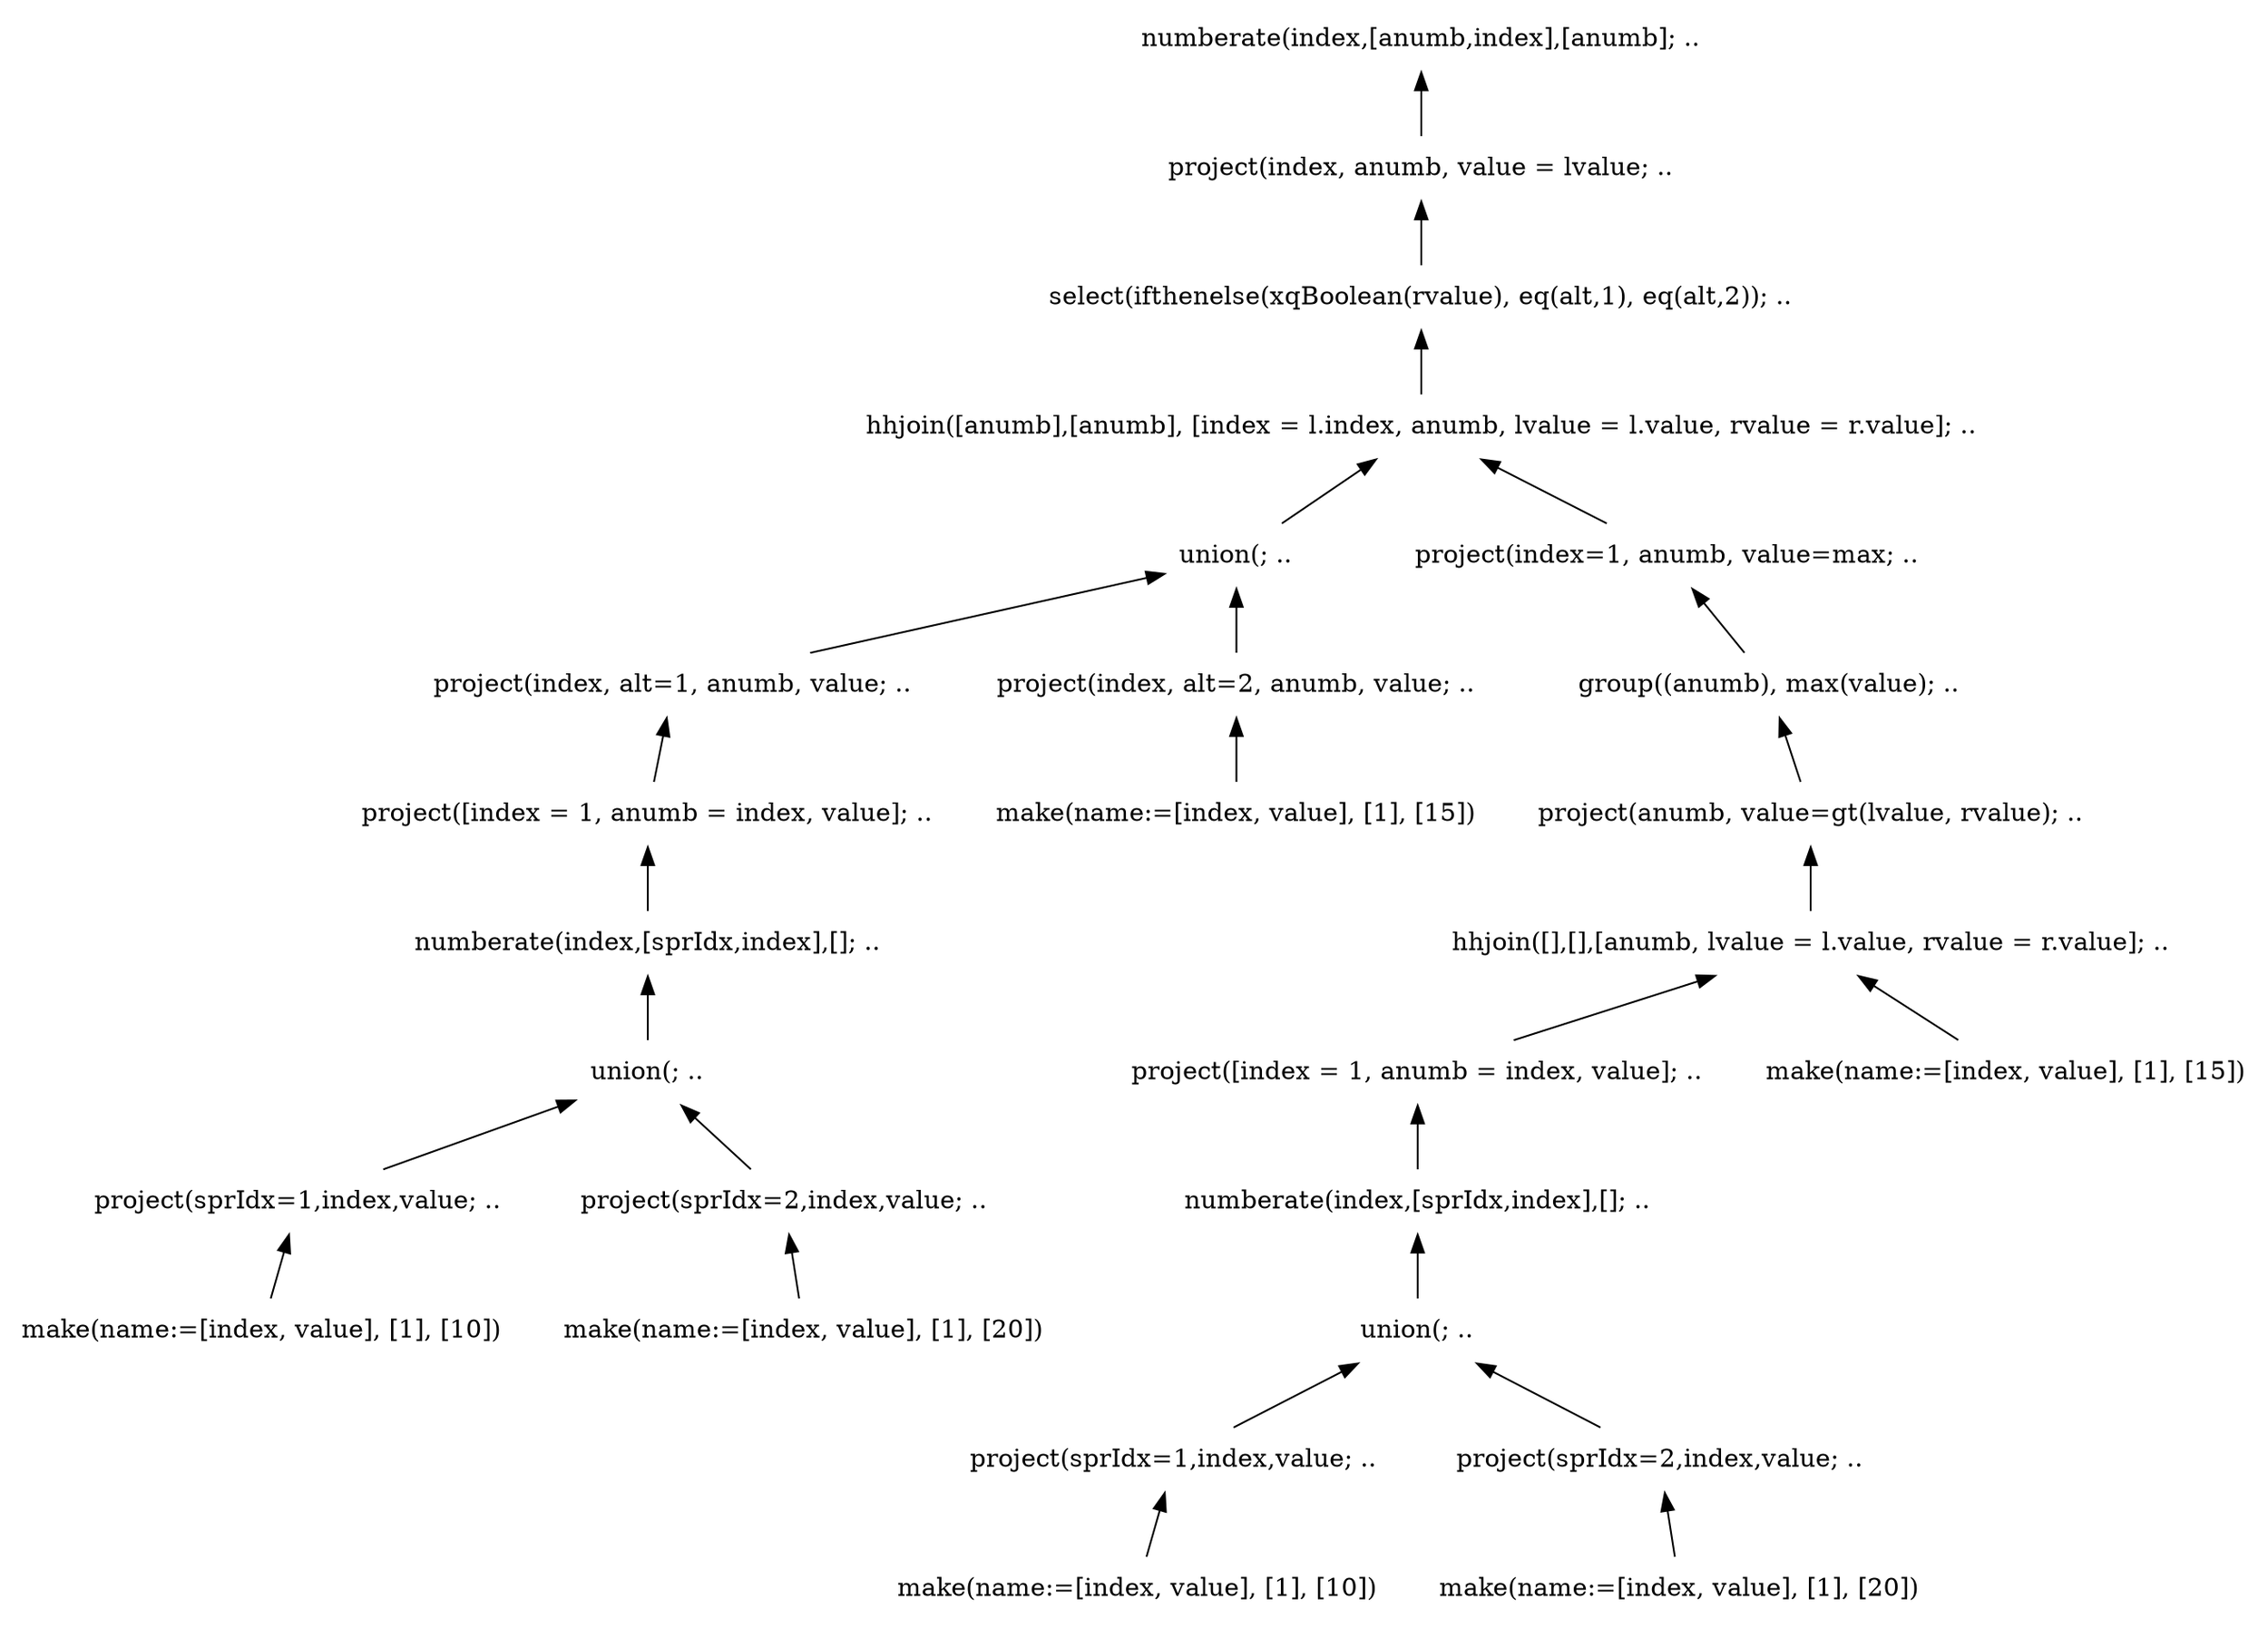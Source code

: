 digraph AST {
edge [color=black, dir=both, weight=1, fontcolor=black, arrowhead=none, arrowtail=normal]
node [shape=plaintext]
  numberate1 -> project2
    project2 -> select3
      select3 -> hhjoin4
        hhjoin4 -> union5
          union5 -> project6
            project6 -> project7
              project7 -> numberate8
                numberate8 -> union9
                  union9 -> project10
                    project10 -> make11
make11 [label="make(name:=[index, value], [1], [10])"]
project10 [label="project(sprIdx=1,index,value; .."]
                    union9 -> project12
                      project12 -> make13
make13 [label="make(name:=[index, value], [1], [20])"]
project12 [label="project(sprIdx=2,index,value; .."]
union9 [label="union(; .."]
numberate8 [label="numberate(index,[sprIdx,index],[]; .."]
project7 [label="project([index = 1, anumb = index, value]; .."]
project6 [label="project(index, alt=1, anumb, value; .."]
            union5 -> project14
              project14 -> make15
make15 [label="make(name:=[index, value], [1], [15])"]
project14 [label="project(index, alt=2, anumb, value; .."]
union5 [label="union(; .."]
          hhjoin4 -> project16
            project16 -> group17
              group17 -> project18
                project18 -> hhjoin19
                  hhjoin19 -> project20
                    project20 -> numberate21
                      numberate21 -> union22
                        union22 -> project23
                          project23 -> make24
make24 [label="make(name:=[index, value], [1], [10])"]
project23 [label="project(sprIdx=1,index,value; .."]
                          union22 -> project25
                            project25 -> make26
make26 [label="make(name:=[index, value], [1], [20])"]
project25 [label="project(sprIdx=2,index,value; .."]
union22 [label="union(; .."]
numberate21 [label="numberate(index,[sprIdx,index],[]; .."]
project20 [label="project([index = 1, anumb = index, value]; .."]
                    hhjoin19 -> make27
make27 [label="make(name:=[index, value], [1], [15])"]
hhjoin19 [label="hhjoin([],[],[anumb, lvalue = l.value, rvalue = r.value]; .."]
project18 [label="project(anumb, value=gt(lvalue, rvalue); .."]
group17 [label="group((anumb), max(value); .."]
project16 [label="project(index=1, anumb, value=max; .."]
hhjoin4 [label="hhjoin([anumb],[anumb], [index = l.index, anumb, lvalue = l.value, rvalue = r.value]; .."]
select3 [label="select(ifthenelse(xqBoolean(rvalue), eq(alt,1), eq(alt,2)); .."]
project2 [label="project(index, anumb, value = lvalue; .."]
numberate1 [label="numberate(index,[anumb,index],[anumb]; .."]

}